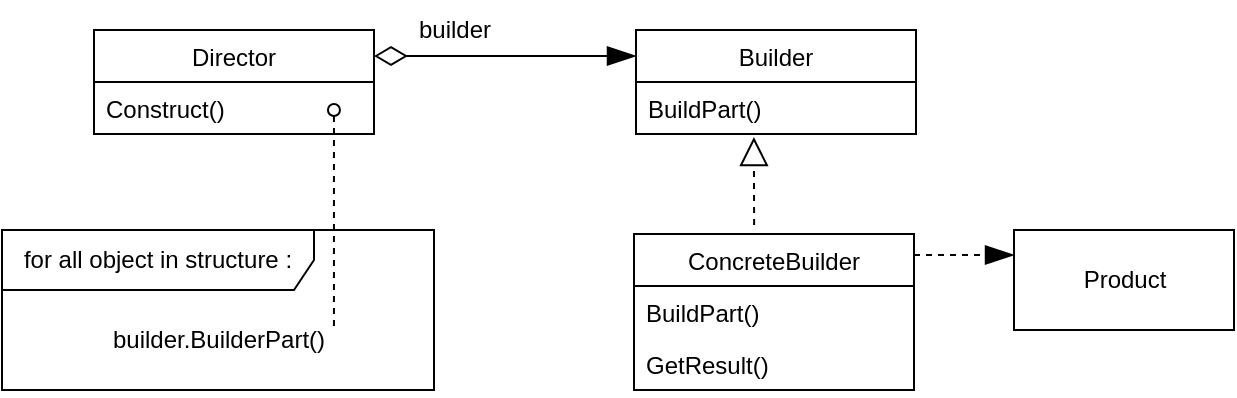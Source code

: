<mxfile version="20.5.3" type="device"><diagram id="C5RBs43oDa-KdzZeNtuy" name="Page-1"><mxGraphModel dx="786" dy="514" grid="1" gridSize="10" guides="1" tooltips="1" connect="1" arrows="1" fold="1" page="1" pageScale="1" pageWidth="827" pageHeight="1169" math="0" shadow="0"><root><mxCell id="WIyWlLk6GJQsqaUBKTNV-0"/><mxCell id="WIyWlLk6GJQsqaUBKTNV-1" parent="WIyWlLk6GJQsqaUBKTNV-0"/><mxCell id="pZwdUwVdrMtHReIRf58o-3" value="Director" style="swimlane;fontStyle=0;childLayout=stackLayout;horizontal=1;startSize=26;fillColor=none;horizontalStack=0;resizeParent=1;resizeParentMax=0;resizeLast=0;collapsible=1;marginBottom=0;" vertex="1" parent="WIyWlLk6GJQsqaUBKTNV-1"><mxGeometry x="160" y="110" width="140" height="52" as="geometry"/></mxCell><mxCell id="pZwdUwVdrMtHReIRf58o-4" value="Construct()" style="text;strokeColor=none;fillColor=none;align=left;verticalAlign=top;spacingLeft=4;spacingRight=4;overflow=hidden;rotatable=0;points=[[0,0.5],[1,0.5]];portConstraint=eastwest;" vertex="1" parent="pZwdUwVdrMtHReIRf58o-3"><mxGeometry y="26" width="140" height="26" as="geometry"/></mxCell><mxCell id="pZwdUwVdrMtHReIRf58o-7" value="Builder" style="swimlane;fontStyle=0;childLayout=stackLayout;horizontal=1;startSize=26;fillColor=none;horizontalStack=0;resizeParent=1;resizeParentMax=0;resizeLast=0;collapsible=1;marginBottom=0;" vertex="1" parent="WIyWlLk6GJQsqaUBKTNV-1"><mxGeometry x="431" y="110" width="140" height="52" as="geometry"/></mxCell><mxCell id="pZwdUwVdrMtHReIRf58o-8" value="BuildPart()" style="text;strokeColor=none;fillColor=none;align=left;verticalAlign=top;spacingLeft=4;spacingRight=4;overflow=hidden;rotatable=0;points=[[0,0.5],[1,0.5]];portConstraint=eastwest;" vertex="1" parent="pZwdUwVdrMtHReIRf58o-7"><mxGeometry y="26" width="140" height="26" as="geometry"/></mxCell><mxCell id="pZwdUwVdrMtHReIRf58o-9" value="ConcreteBuilder" style="swimlane;fontStyle=0;childLayout=stackLayout;horizontal=1;startSize=26;fillColor=none;horizontalStack=0;resizeParent=1;resizeParentMax=0;resizeLast=0;collapsible=1;marginBottom=0;" vertex="1" parent="WIyWlLk6GJQsqaUBKTNV-1"><mxGeometry x="430" y="212" width="140" height="78" as="geometry"/></mxCell><mxCell id="pZwdUwVdrMtHReIRf58o-10" value="BuildPart()" style="text;strokeColor=none;fillColor=none;align=left;verticalAlign=top;spacingLeft=4;spacingRight=4;overflow=hidden;rotatable=0;points=[[0,0.5],[1,0.5]];portConstraint=eastwest;" vertex="1" parent="pZwdUwVdrMtHReIRf58o-9"><mxGeometry y="26" width="140" height="26" as="geometry"/></mxCell><mxCell id="pZwdUwVdrMtHReIRf58o-18" value="GetResult()" style="text;strokeColor=none;fillColor=none;align=left;verticalAlign=top;spacingLeft=4;spacingRight=4;overflow=hidden;rotatable=0;points=[[0,0.5],[1,0.5]];portConstraint=eastwest;" vertex="1" parent="pZwdUwVdrMtHReIRf58o-9"><mxGeometry y="52" width="140" height="26" as="geometry"/></mxCell><mxCell id="pZwdUwVdrMtHReIRf58o-13" value="for all object in structure :" style="shape=umlFrame;whiteSpace=wrap;html=1;width=156;height=30;" vertex="1" parent="WIyWlLk6GJQsqaUBKTNV-1"><mxGeometry x="114" y="210" width="216" height="80" as="geometry"/></mxCell><mxCell id="pZwdUwVdrMtHReIRf58o-14" value="builder.BuilderPart()" style="text;html=1;align=center;verticalAlign=middle;resizable=0;points=[];autosize=1;strokeColor=none;fillColor=none;" vertex="1" parent="WIyWlLk6GJQsqaUBKTNV-1"><mxGeometry x="157" y="250" width="130" height="30" as="geometry"/></mxCell><mxCell id="pZwdUwVdrMtHReIRf58o-15" value="" style="endArrow=none;startArrow=oval;endFill=0;startFill=0;endSize=8;html=1;rounded=0;exitX=0.857;exitY=0.538;exitDx=0;exitDy=0;exitPerimeter=0;entryX=0.946;entryY=0.333;entryDx=0;entryDy=0;entryPerimeter=0;dashed=1;" edge="1" parent="WIyWlLk6GJQsqaUBKTNV-1" source="pZwdUwVdrMtHReIRf58o-4" target="pZwdUwVdrMtHReIRf58o-14"><mxGeometry width="160" relative="1" as="geometry"><mxPoint x="320" y="280" as="sourcePoint"/><mxPoint x="480" y="280" as="targetPoint"/></mxGeometry></mxCell><mxCell id="pZwdUwVdrMtHReIRf58o-16" value="" style="endArrow=blockThin;html=1;endSize=12;startArrow=diamondThin;startSize=14;startFill=0;align=left;verticalAlign=bottom;rounded=0;exitX=1;exitY=0.25;exitDx=0;exitDy=0;entryX=0;entryY=0.25;entryDx=0;entryDy=0;endFill=1;" edge="1" parent="WIyWlLk6GJQsqaUBKTNV-1" source="pZwdUwVdrMtHReIRf58o-3" target="pZwdUwVdrMtHReIRf58o-7"><mxGeometry x="-1" y="3" relative="1" as="geometry"><mxPoint x="320" y="280" as="sourcePoint"/><mxPoint x="500" y="120" as="targetPoint"/></mxGeometry></mxCell><mxCell id="pZwdUwVdrMtHReIRf58o-17" value="builder" style="text;html=1;align=center;verticalAlign=middle;resizable=0;points=[];autosize=1;strokeColor=none;fillColor=none;" vertex="1" parent="WIyWlLk6GJQsqaUBKTNV-1"><mxGeometry x="310" y="95" width="60" height="30" as="geometry"/></mxCell><mxCell id="pZwdUwVdrMtHReIRf58o-19" value="" style="endArrow=block;dashed=1;endFill=0;endSize=12;html=1;rounded=0;entryX=0.421;entryY=1.058;entryDx=0;entryDy=0;entryPerimeter=0;exitX=0.429;exitY=-0.058;exitDx=0;exitDy=0;exitPerimeter=0;" edge="1" parent="WIyWlLk6GJQsqaUBKTNV-1" source="pZwdUwVdrMtHReIRf58o-9" target="pZwdUwVdrMtHReIRf58o-8"><mxGeometry width="160" relative="1" as="geometry"><mxPoint x="251" y="280" as="sourcePoint"/><mxPoint x="461" y="200" as="targetPoint"/></mxGeometry></mxCell><mxCell id="pZwdUwVdrMtHReIRf58o-20" value="Product" style="html=1;" vertex="1" parent="WIyWlLk6GJQsqaUBKTNV-1"><mxGeometry x="620" y="210" width="110" height="50" as="geometry"/></mxCell><mxCell id="pZwdUwVdrMtHReIRf58o-21" value="" style="endArrow=blockThin;dashed=1;endFill=1;endSize=12;html=1;rounded=0;entryX=0;entryY=0.25;entryDx=0;entryDy=0;exitX=1;exitY=0.135;exitDx=0;exitDy=0;exitPerimeter=0;" edge="1" parent="WIyWlLk6GJQsqaUBKTNV-1" source="pZwdUwVdrMtHReIRf58o-9" target="pZwdUwVdrMtHReIRf58o-20"><mxGeometry width="160" relative="1" as="geometry"><mxPoint x="320" y="280" as="sourcePoint"/><mxPoint x="480" y="280" as="targetPoint"/></mxGeometry></mxCell></root></mxGraphModel></diagram></mxfile>